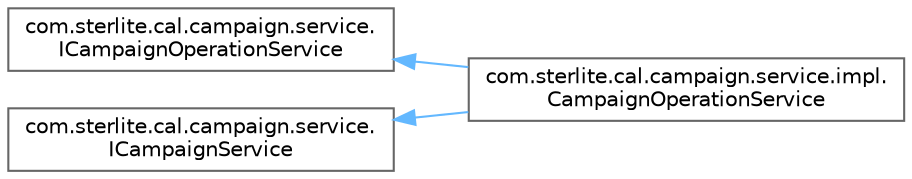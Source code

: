 digraph "Graphical Class Hierarchy"
{
 // LATEX_PDF_SIZE
  bgcolor="transparent";
  edge [fontname=Helvetica,fontsize=10,labelfontname=Helvetica,labelfontsize=10];
  node [fontname=Helvetica,fontsize=10,shape=box,height=0.2,width=0.4];
  rankdir="LR";
  Node0 [id="Node000000",label="com.sterlite.cal.campaign.service.\lICampaignOperationService",height=0.2,width=0.4,color="grey40", fillcolor="white", style="filled",URL="$interfacecom_1_1sterlite_1_1cal_1_1campaign_1_1service_1_1_i_campaign_operation_service.html",tooltip=" "];
  Node0 -> Node1 [id="edge24_Node000000_Node000001",dir="back",color="steelblue1",style="solid",tooltip=" "];
  Node1 [id="Node000001",label="com.sterlite.cal.campaign.service.impl.\lCampaignOperationService",height=0.2,width=0.4,color="grey40", fillcolor="white", style="filled",URL="$classcom_1_1sterlite_1_1cal_1_1campaign_1_1service_1_1impl_1_1_campaign_operation_service.html",tooltip=" "];
  Node2 [id="Node000002",label="com.sterlite.cal.campaign.service.\lICampaignService",height=0.2,width=0.4,color="grey40", fillcolor="white", style="filled",URL="$interfacecom_1_1sterlite_1_1cal_1_1campaign_1_1service_1_1_i_campaign_service.html",tooltip=" "];
  Node2 -> Node1 [id="edge25_Node000002_Node000001",dir="back",color="steelblue1",style="solid",tooltip=" "];
}
